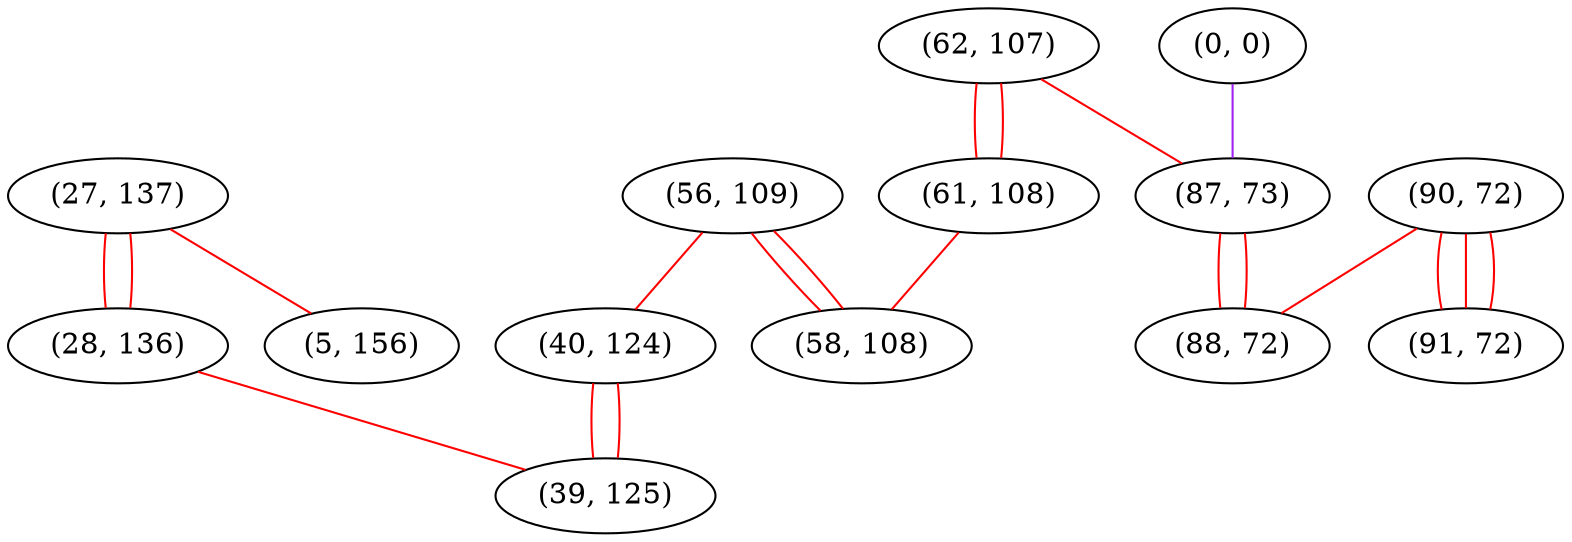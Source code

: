 graph "" {
"(27, 137)";
"(0, 0)";
"(28, 136)";
"(62, 107)";
"(90, 72)";
"(61, 108)";
"(87, 73)";
"(56, 109)";
"(40, 124)";
"(91, 72)";
"(5, 156)";
"(39, 125)";
"(88, 72)";
"(58, 108)";
"(27, 137)" -- "(5, 156)"  [color=red, key=0, weight=1];
"(27, 137)" -- "(28, 136)"  [color=red, key=0, weight=1];
"(27, 137)" -- "(28, 136)"  [color=red, key=1, weight=1];
"(0, 0)" -- "(87, 73)"  [color=purple, key=0, weight=4];
"(28, 136)" -- "(39, 125)"  [color=red, key=0, weight=1];
"(62, 107)" -- "(61, 108)"  [color=red, key=0, weight=1];
"(62, 107)" -- "(61, 108)"  [color=red, key=1, weight=1];
"(62, 107)" -- "(87, 73)"  [color=red, key=0, weight=1];
"(90, 72)" -- "(91, 72)"  [color=red, key=0, weight=1];
"(90, 72)" -- "(91, 72)"  [color=red, key=1, weight=1];
"(90, 72)" -- "(91, 72)"  [color=red, key=2, weight=1];
"(90, 72)" -- "(88, 72)"  [color=red, key=0, weight=1];
"(61, 108)" -- "(58, 108)"  [color=red, key=0, weight=1];
"(87, 73)" -- "(88, 72)"  [color=red, key=0, weight=1];
"(87, 73)" -- "(88, 72)"  [color=red, key=1, weight=1];
"(56, 109)" -- "(58, 108)"  [color=red, key=0, weight=1];
"(56, 109)" -- "(58, 108)"  [color=red, key=1, weight=1];
"(56, 109)" -- "(40, 124)"  [color=red, key=0, weight=1];
"(40, 124)" -- "(39, 125)"  [color=red, key=0, weight=1];
"(40, 124)" -- "(39, 125)"  [color=red, key=1, weight=1];
}
